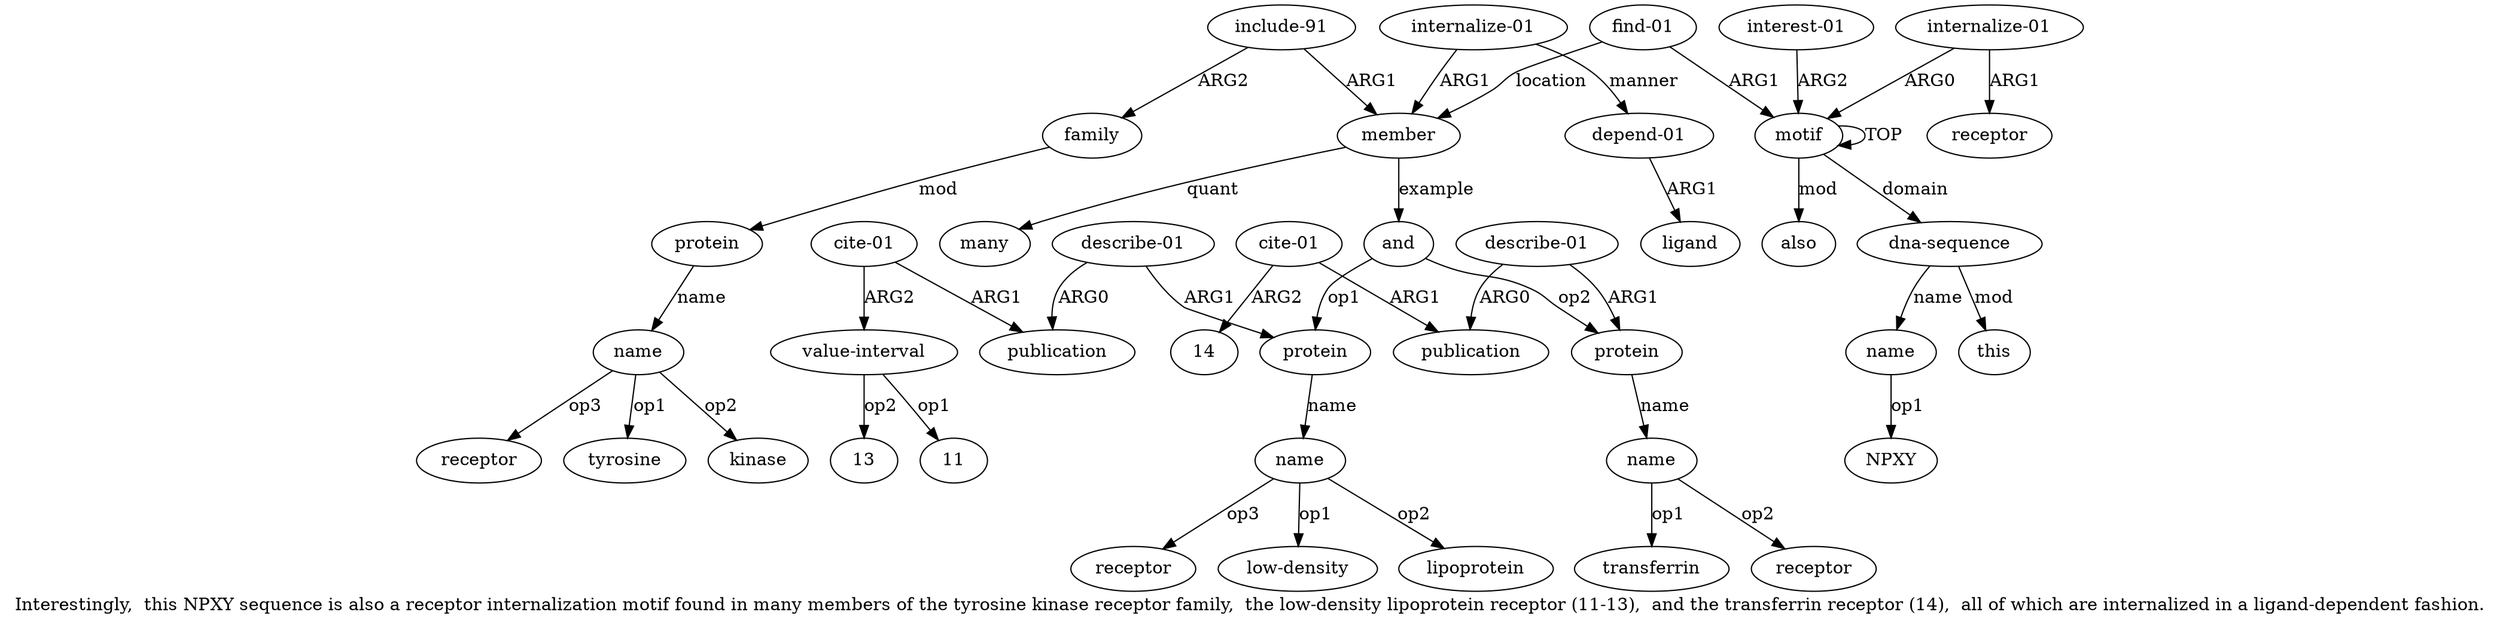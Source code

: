 digraph  {
	graph [label="Interestingly,  this NPXY sequence is also a receptor internalization motif found in many members of the tyrosine kinase receptor \
family,  the low-density lipoprotein receptor (11-13),  and the transferrin receptor (14),  all of which are internalized in a ligand-dependent \
fashion."];
	node [label="\N"];
	a20	 [color=black,
		gold_ind=20,
		gold_label=publication,
		label=publication,
		test_ind=20,
		test_label=publication];
	a21	 [color=black,
		gold_ind=21,
		gold_label="cite-01",
		label="cite-01",
		test_ind=21,
		test_label="cite-01"];
	a21 -> a20 [key=0,
	color=black,
	gold_label=ARG1,
	label=ARG1,
	test_label=ARG1];
a22 [color=black,
	gold_ind=22,
	gold_label="value-interval",
	label="value-interval",
	test_ind=22,
	test_label="value-interval"];
a21 -> a22 [key=0,
color=black,
gold_label=ARG2,
label=ARG2,
test_label=ARG2];
"a22 13" [color=black,
gold_ind=-1,
gold_label=13,
label=13,
test_ind=-1,
test_label=13];
a22 -> "a22 13" [key=0,
color=black,
gold_label=op2,
label=op2,
test_label=op2];
"a22 11" [color=black,
gold_ind=-1,
gold_label=11,
label=11,
test_ind=-1,
test_label=11];
a22 -> "a22 11" [key=0,
color=black,
gold_label=op1,
label=op1,
test_label=op1];
a23 [color=black,
gold_ind=23,
gold_label=protein,
label=protein,
test_ind=23,
test_label=protein];
a24 [color=black,
gold_ind=24,
gold_label=name,
label=name,
test_ind=24,
test_label=name];
a23 -> a24 [key=0,
color=black,
gold_label=name,
label=name,
test_label=name];
"a24 receptor" [color=black,
gold_ind=-1,
gold_label=receptor,
label=receptor,
test_ind=-1,
test_label=receptor];
a24 -> "a24 receptor" [key=0,
color=black,
gold_label=op2,
label=op2,
test_label=op2];
"a24 transferrin" [color=black,
gold_ind=-1,
gold_label=transferrin,
label=transferrin,
test_ind=-1,
test_label=transferrin];
a24 -> "a24 transferrin" [key=0,
color=black,
gold_label=op1,
label=op1,
test_label=op1];
a25 [color=black,
gold_ind=25,
gold_label="describe-01",
label="describe-01",
test_ind=25,
test_label="describe-01"];
a25 -> a23 [key=0,
color=black,
gold_label=ARG1,
label=ARG1,
test_label=ARG1];
a26 [color=black,
gold_ind=26,
gold_label=publication,
label=publication,
test_ind=26,
test_label=publication];
a25 -> a26 [key=0,
color=black,
gold_label=ARG0,
label=ARG0,
test_label=ARG0];
a27 [color=black,
gold_ind=27,
gold_label="cite-01",
label="cite-01",
test_ind=27,
test_label="cite-01"];
a27 -> a26 [key=0,
color=black,
gold_label=ARG1,
label=ARG1,
test_label=ARG1];
"a27 14" [color=black,
gold_ind=-1,
gold_label=14,
label=14,
test_ind=-1,
test_label=14];
a27 -> "a27 14" [key=0,
color=black,
gold_label=ARG2,
label=ARG2,
test_label=ARG2];
a28 [color=black,
gold_ind=28,
gold_label="interest-01",
label="interest-01",
test_ind=28,
test_label="interest-01"];
a0 [color=black,
gold_ind=0,
gold_label=motif,
label=motif,
test_ind=0,
test_label=motif];
a28 -> a0 [key=0,
color=black,
gold_label=ARG2,
label=ARG2,
test_label=ARG2];
a29 [color=black,
gold_ind=29,
gold_label=also,
label=also,
test_ind=29,
test_label=also];
"a18 receptor" [color=black,
gold_ind=-1,
gold_label=receptor,
label=receptor,
test_ind=-1,
test_label=receptor];
"a18 low-density" [color=black,
gold_ind=-1,
gold_label="low-density",
label="low-density",
test_ind=-1,
test_label="low-density"];
"a12 receptor" [color=black,
gold_ind=-1,
gold_label=receptor,
label=receptor,
test_ind=-1,
test_label=receptor];
"a18 lipoprotein" [color=black,
gold_ind=-1,
gold_label=lipoprotein,
label=lipoprotein,
test_ind=-1,
test_label=lipoprotein];
"a12 tyrosine" [color=black,
gold_ind=-1,
gold_label=tyrosine,
label=tyrosine,
test_ind=-1,
test_label=tyrosine];
a15 [color=black,
gold_ind=15,
gold_label=ligand,
label=ligand,
test_ind=15,
test_label=ligand];
a14 [color=black,
gold_ind=14,
gold_label="depend-01",
label="depend-01",
test_ind=14,
test_label="depend-01"];
a14 -> a15 [key=0,
color=black,
gold_label=ARG1,
label=ARG1,
test_label=ARG1];
a17 [color=black,
gold_ind=17,
gold_label=protein,
label=protein,
test_ind=17,
test_label=protein];
a18 [color=black,
gold_ind=18,
gold_label=name,
label=name,
test_ind=18,
test_label=name];
a17 -> a18 [key=0,
color=black,
gold_label=name,
label=name,
test_label=name];
a16 [color=black,
gold_ind=16,
gold_label=and,
label=and,
test_ind=16,
test_label=and];
a16 -> a23 [key=0,
color=black,
gold_label=op2,
label=op2,
test_label=op2];
a16 -> a17 [key=0,
color=black,
gold_label=op1,
label=op1,
test_label=op1];
a11 [color=black,
gold_ind=11,
gold_label=protein,
label=protein,
test_ind=11,
test_label=protein];
a12 [color=black,
gold_ind=12,
gold_label=name,
label=name,
test_ind=12,
test_label=name];
a11 -> a12 [key=0,
color=black,
gold_label=name,
label=name,
test_label=name];
a10 [color=black,
gold_ind=10,
gold_label=family,
label=family,
test_ind=10,
test_label=family];
a10 -> a11 [key=0,
color=black,
gold_label=mod,
label=mod,
test_label=mod];
a13 [color=black,
gold_ind=13,
gold_label="internalize-01",
label="internalize-01",
test_ind=13,
test_label="internalize-01"];
a13 -> a14 [key=0,
color=black,
gold_label=manner,
label=manner,
test_label=manner];
a7 [color=black,
gold_ind=7,
gold_label=member,
label=member,
test_ind=7,
test_label=member];
a13 -> a7 [key=0,
color=black,
gold_label=ARG1,
label=ARG1,
test_label=ARG1];
a12 -> "a12 receptor" [key=0,
color=black,
gold_label=op3,
label=op3,
test_label=op3];
a12 -> "a12 tyrosine" [key=0,
color=black,
gold_label=op1,
label=op1,
test_label=op1];
"a12 kinase" [color=black,
gold_ind=-1,
gold_label=kinase,
label=kinase,
test_ind=-1,
test_label=kinase];
a12 -> "a12 kinase" [key=0,
color=black,
gold_label=op2,
label=op2,
test_label=op2];
a19 [color=black,
gold_ind=19,
gold_label="describe-01",
label="describe-01",
test_ind=19,
test_label="describe-01"];
a19 -> a20 [key=0,
color=black,
gold_label=ARG0,
label=ARG0,
test_label=ARG0];
a19 -> a17 [key=0,
color=black,
gold_label=ARG1,
label=ARG1,
test_label=ARG1];
a18 -> "a18 receptor" [key=0,
color=black,
gold_label=op3,
label=op3,
test_label=op3];
a18 -> "a18 low-density" [key=0,
color=black,
gold_label=op1,
label=op1,
test_label=op1];
a18 -> "a18 lipoprotein" [key=0,
color=black,
gold_label=op2,
label=op2,
test_label=op2];
a1 [color=black,
gold_ind=1,
gold_label="internalize-01",
label="internalize-01",
test_ind=1,
test_label="internalize-01"];
a1 -> a0 [key=0,
color=black,
gold_label=ARG0,
label=ARG0,
test_label=ARG0];
a2 [color=black,
gold_ind=2,
gold_label=receptor,
label=receptor,
test_ind=2,
test_label=receptor];
a1 -> a2 [key=0,
color=black,
gold_label=ARG1,
label=ARG1,
test_label=ARG1];
a0 -> a29 [key=0,
color=black,
gold_label=mod,
label=mod,
test_label=mod];
a0 -> a0 [key=0,
color=black,
gold_label=TOP,
label=TOP,
test_label=TOP];
a3 [color=black,
gold_ind=3,
gold_label="dna-sequence",
label="dna-sequence",
test_ind=3,
test_label="dna-sequence"];
a0 -> a3 [key=0,
color=black,
gold_label=domain,
label=domain,
test_label=domain];
a5 [color=black,
gold_ind=5,
gold_label=this,
label=this,
test_ind=5,
test_label=this];
a3 -> a5 [key=0,
color=black,
gold_label=mod,
label=mod,
test_label=mod];
a4 [color=black,
gold_ind=4,
gold_label=name,
label=name,
test_ind=4,
test_label=name];
a3 -> a4 [key=0,
color=black,
gold_label=name,
label=name,
test_label=name];
"a4 NPXY" [color=black,
gold_ind=-1,
gold_label=NPXY,
label=NPXY,
test_ind=-1,
test_label=NPXY];
a4 -> "a4 NPXY" [key=0,
color=black,
gold_label=op1,
label=op1,
test_label=op1];
a7 -> a16 [key=0,
color=black,
gold_label=example,
label=example,
test_label=example];
a8 [color=black,
gold_ind=8,
gold_label=many,
label=many,
test_ind=8,
test_label=many];
a7 -> a8 [key=0,
color=black,
gold_label=quant,
label=quant,
test_label=quant];
a6 [color=black,
gold_ind=6,
gold_label="find-01",
label="find-01",
test_ind=6,
test_label="find-01"];
a6 -> a0 [key=0,
color=black,
gold_label=ARG1,
label=ARG1,
test_label=ARG1];
a6 -> a7 [key=0,
color=black,
gold_label=location,
label=location,
test_label=location];
a9 [color=black,
gold_ind=9,
gold_label="include-91",
label="include-91",
test_ind=9,
test_label="include-91"];
a9 -> a10 [key=0,
color=black,
gold_label=ARG2,
label=ARG2,
test_label=ARG2];
a9 -> a7 [key=0,
color=black,
gold_label=ARG1,
label=ARG1,
test_label=ARG1];
}
